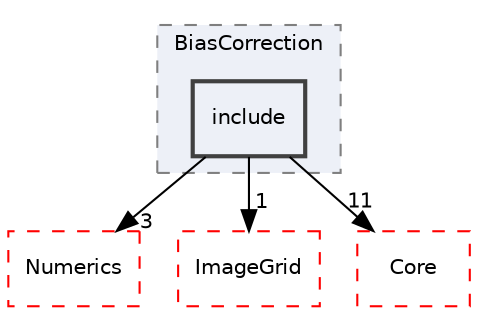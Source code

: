 digraph "include"
{
 // LATEX_PDF_SIZE
  edge [fontname="Helvetica",fontsize="10",labelfontname="Helvetica",labelfontsize="10"];
  node [fontname="Helvetica",fontsize="10",shape=record];
  compound=true
  subgraph clusterdir_68a2295b4dcd89f30ceddbfa32d173f8 {
    graph [ bgcolor="#edf0f7", pencolor="grey50", style="filled,dashed,", label="BiasCorrection", fontname="Helvetica", fontsize="10", URL="dir_68a2295b4dcd89f30ceddbfa32d173f8.html"]
  dir_b1f220b505c2d852cc3b16d5930facf2 [shape=box, label="include", style="filled,bold,", fillcolor="#edf0f7", color="grey25", URL="dir_b1f220b505c2d852cc3b16d5930facf2.html"];
  }
  dir_57605c80b6a7e87d0adba2f2655cc3cb [shape=box, label="Numerics", style="dashed,", fillcolor="#edf0f7", color="red", URL="dir_57605c80b6a7e87d0adba2f2655cc3cb.html"];
  dir_a671cb127c4f59a3347af56f165ae630 [shape=box, label="ImageGrid", style="dashed,", fillcolor="#edf0f7", color="red", URL="dir_a671cb127c4f59a3347af56f165ae630.html"];
  dir_cac7f9cecb9aa42a0bd05452dddd8a21 [shape=box, label="Core", style="dashed,", fillcolor="#edf0f7", color="red", URL="dir_cac7f9cecb9aa42a0bd05452dddd8a21.html"];
  dir_b1f220b505c2d852cc3b16d5930facf2->dir_57605c80b6a7e87d0adba2f2655cc3cb [headlabel="3", labeldistance=1.5 headhref="dir_000075_000210.html"];
  dir_b1f220b505c2d852cc3b16d5930facf2->dir_a671cb127c4f59a3347af56f165ae630 [headlabel="1", labeldistance=1.5 headhref="dir_000075_000055.html"];
  dir_b1f220b505c2d852cc3b16d5930facf2->dir_cac7f9cecb9aa42a0bd05452dddd8a21 [headlabel="11", labeldistance=1.5 headhref="dir_000075_000014.html"];
}
